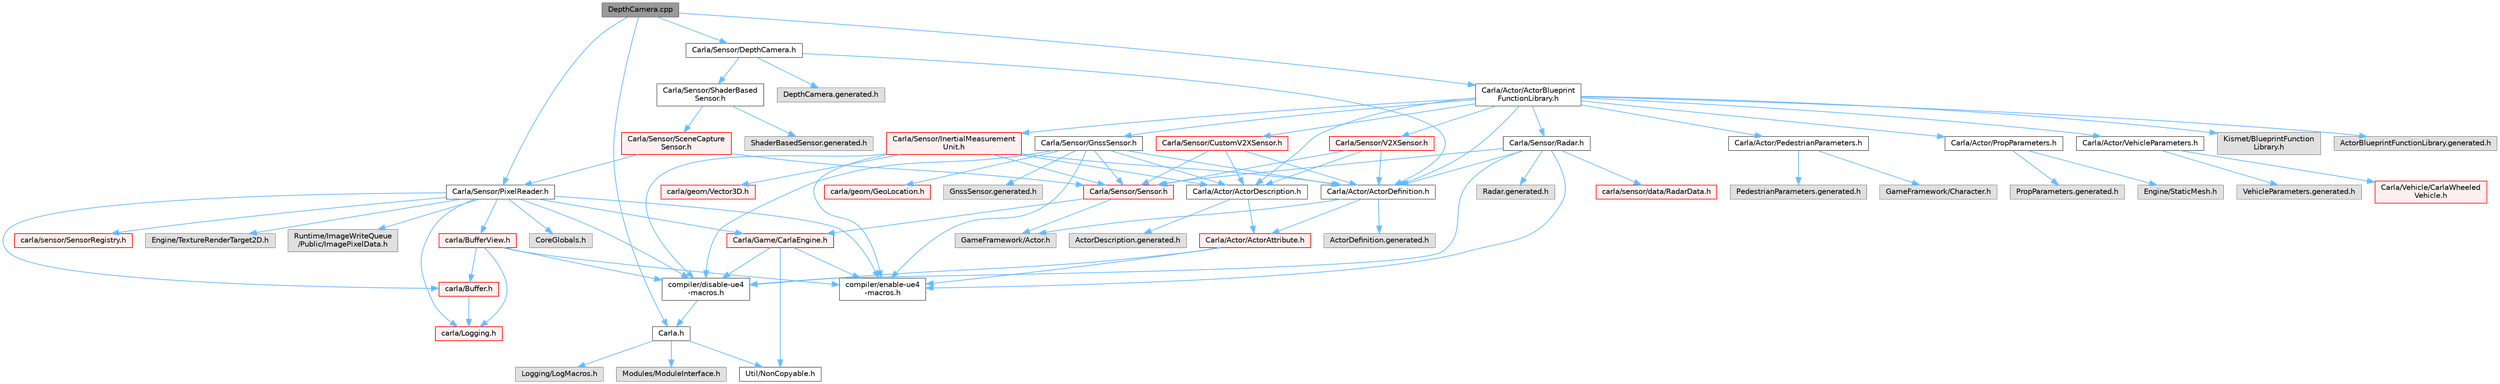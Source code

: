 digraph "DepthCamera.cpp"
{
 // INTERACTIVE_SVG=YES
 // LATEX_PDF_SIZE
  bgcolor="transparent";
  edge [fontname=Helvetica,fontsize=10,labelfontname=Helvetica,labelfontsize=10];
  node [fontname=Helvetica,fontsize=10,shape=box,height=0.2,width=0.4];
  Node1 [id="Node000001",label="DepthCamera.cpp",height=0.2,width=0.4,color="gray40", fillcolor="grey60", style="filled", fontcolor="black",tooltip=" "];
  Node1 -> Node2 [id="edge1_Node000001_Node000002",color="steelblue1",style="solid",tooltip=" "];
  Node2 [id="Node000002",label="Carla.h",height=0.2,width=0.4,color="grey40", fillcolor="white", style="filled",URL="$d7/d7d/Carla_8h.html",tooltip=" "];
  Node2 -> Node3 [id="edge2_Node000002_Node000003",color="steelblue1",style="solid",tooltip=" "];
  Node3 [id="Node000003",label="Util/NonCopyable.h",height=0.2,width=0.4,color="grey40", fillcolor="white", style="filled",URL="$d4/d57/Unreal_2CarlaUE4_2Plugins_2Carla_2Source_2Carla_2Util_2NonCopyable_8h.html",tooltip=" "];
  Node2 -> Node4 [id="edge3_Node000002_Node000004",color="steelblue1",style="solid",tooltip=" "];
  Node4 [id="Node000004",label="Logging/LogMacros.h",height=0.2,width=0.4,color="grey60", fillcolor="#E0E0E0", style="filled",tooltip=" "];
  Node2 -> Node5 [id="edge4_Node000002_Node000005",color="steelblue1",style="solid",tooltip=" "];
  Node5 [id="Node000005",label="Modules/ModuleInterface.h",height=0.2,width=0.4,color="grey60", fillcolor="#E0E0E0", style="filled",tooltip=" "];
  Node1 -> Node6 [id="edge5_Node000001_Node000006",color="steelblue1",style="solid",tooltip=" "];
  Node6 [id="Node000006",label="Carla/Sensor/DepthCamera.h",height=0.2,width=0.4,color="grey40", fillcolor="white", style="filled",URL="$da/d7d/DepthCamera_8h.html",tooltip=" "];
  Node6 -> Node7 [id="edge6_Node000006_Node000007",color="steelblue1",style="solid",tooltip=" "];
  Node7 [id="Node000007",label="Carla/Sensor/ShaderBased\lSensor.h",height=0.2,width=0.4,color="grey40", fillcolor="white", style="filled",URL="$da/d69/ShaderBasedSensor_8h.html",tooltip=" "];
  Node7 -> Node8 [id="edge7_Node000007_Node000008",color="steelblue1",style="solid",tooltip=" "];
  Node8 [id="Node000008",label="Carla/Sensor/SceneCapture\lSensor.h",height=0.2,width=0.4,color="red", fillcolor="#FFF0F0", style="filled",URL="$d8/d95/SceneCaptureSensor_8h.html",tooltip=" "];
  Node8 -> Node9 [id="edge8_Node000008_Node000009",color="steelblue1",style="solid",tooltip=" "];
  Node9 [id="Node000009",label="Carla/Sensor/PixelReader.h",height=0.2,width=0.4,color="grey40", fillcolor="white", style="filled",URL="$df/d2e/PixelReader_8h.html",tooltip=" "];
  Node9 -> Node10 [id="edge9_Node000009_Node000010",color="steelblue1",style="solid",tooltip=" "];
  Node10 [id="Node000010",label="CoreGlobals.h",height=0.2,width=0.4,color="grey60", fillcolor="#E0E0E0", style="filled",tooltip=" "];
  Node9 -> Node11 [id="edge10_Node000009_Node000011",color="steelblue1",style="solid",tooltip=" "];
  Node11 [id="Node000011",label="Engine/TextureRenderTarget2D.h",height=0.2,width=0.4,color="grey60", fillcolor="#E0E0E0", style="filled",tooltip=" "];
  Node9 -> Node12 [id="edge11_Node000009_Node000012",color="steelblue1",style="solid",tooltip=" "];
  Node12 [id="Node000012",label="Runtime/ImageWriteQueue\l/Public/ImagePixelData.h",height=0.2,width=0.4,color="grey60", fillcolor="#E0E0E0", style="filled",tooltip=" "];
  Node9 -> Node13 [id="edge12_Node000009_Node000013",color="steelblue1",style="solid",tooltip=" "];
  Node13 [id="Node000013",label="Carla/Game/CarlaEngine.h",height=0.2,width=0.4,color="red", fillcolor="#FFF0F0", style="filled",URL="$d0/d11/CarlaEngine_8h.html",tooltip=" "];
  Node13 -> Node3 [id="edge13_Node000013_Node000003",color="steelblue1",style="solid",tooltip=" "];
  Node13 -> Node18 [id="edge14_Node000013_Node000018",color="steelblue1",style="solid",tooltip=" "];
  Node18 [id="Node000018",label="compiler/disable-ue4\l-macros.h",height=0.2,width=0.4,color="grey40", fillcolor="white", style="filled",URL="$d2/d02/disable-ue4-macros_8h.html",tooltip=" "];
  Node18 -> Node2 [id="edge15_Node000018_Node000002",color="steelblue1",style="solid",tooltip=" "];
  Node13 -> Node21 [id="edge16_Node000013_Node000021",color="steelblue1",style="solid",tooltip=" "];
  Node21 [id="Node000021",label="compiler/enable-ue4\l-macros.h",height=0.2,width=0.4,color="grey40", fillcolor="white", style="filled",URL="$d9/da2/enable-ue4-macros_8h.html",tooltip=" "];
  Node9 -> Node18 [id="edge17_Node000009_Node000018",color="steelblue1",style="solid",tooltip=" "];
  Node9 -> Node107 [id="edge18_Node000009_Node000107",color="steelblue1",style="solid",tooltip=" "];
  Node107 [id="Node000107",label="carla/Logging.h",height=0.2,width=0.4,color="red", fillcolor="#FFF0F0", style="filled",URL="$de/d87/Logging_8h.html",tooltip=" "];
  Node9 -> Node102 [id="edge19_Node000009_Node000102",color="steelblue1",style="solid",tooltip=" "];
  Node102 [id="Node000102",label="carla/Buffer.h",height=0.2,width=0.4,color="red", fillcolor="#FFF0F0", style="filled",URL="$d2/dda/carla_2Buffer_8h.html",tooltip=" "];
  Node102 -> Node107 [id="edge20_Node000102_Node000107",color="steelblue1",style="solid",tooltip=" "];
  Node9 -> Node137 [id="edge21_Node000009_Node000137",color="steelblue1",style="solid",tooltip=" "];
  Node137 [id="Node000137",label="carla/BufferView.h",height=0.2,width=0.4,color="red", fillcolor="#FFF0F0", style="filled",URL="$d8/dee/BufferView_8h.html",tooltip=" "];
  Node137 -> Node102 [id="edge22_Node000137_Node000102",color="steelblue1",style="solid",tooltip=" "];
  Node137 -> Node107 [id="edge23_Node000137_Node000107",color="steelblue1",style="solid",tooltip=" "];
  Node137 -> Node21 [id="edge24_Node000137_Node000021",color="steelblue1",style="solid",tooltip=" "];
  Node137 -> Node18 [id="edge25_Node000137_Node000018",color="steelblue1",style="solid",tooltip=" "];
  Node9 -> Node113 [id="edge26_Node000009_Node000113",color="steelblue1",style="solid",tooltip=" "];
  Node113 [id="Node000113",label="carla/sensor/SensorRegistry.h",height=0.2,width=0.4,color="red", fillcolor="#FFF0F0", style="filled",URL="$d4/d03/SensorRegistry_8h.html",tooltip=" "];
  Node9 -> Node21 [id="edge27_Node000009_Node000021",color="steelblue1",style="solid",tooltip=" "];
  Node8 -> Node320 [id="edge28_Node000008_Node000320",color="steelblue1",style="solid",tooltip=" "];
  Node320 [id="Node000320",label="Carla/Sensor/Sensor.h",height=0.2,width=0.4,color="red", fillcolor="#FFF0F0", style="filled",URL="$d7/d7d/Unreal_2CarlaUE4_2Plugins_2Carla_2Source_2Carla_2Sensor_2Sensor_8h.html",tooltip=" "];
  Node320 -> Node13 [id="edge29_Node000320_Node000013",color="steelblue1",style="solid",tooltip=" "];
  Node320 -> Node219 [id="edge30_Node000320_Node000219",color="steelblue1",style="solid",tooltip=" "];
  Node219 [id="Node000219",label="GameFramework/Actor.h",height=0.2,width=0.4,color="grey60", fillcolor="#E0E0E0", style="filled",tooltip=" "];
  Node7 -> Node352 [id="edge31_Node000007_Node000352",color="steelblue1",style="solid",tooltip=" "];
  Node352 [id="Node000352",label="ShaderBasedSensor.generated.h",height=0.2,width=0.4,color="grey60", fillcolor="#E0E0E0", style="filled",tooltip=" "];
  Node6 -> Node323 [id="edge32_Node000006_Node000323",color="steelblue1",style="solid",tooltip=" "];
  Node323 [id="Node000323",label="Carla/Actor/ActorDefinition.h",height=0.2,width=0.4,color="grey40", fillcolor="white", style="filled",URL="$d0/d65/Unreal_2CarlaUE4_2Plugins_2Carla_2Source_2Carla_2Actor_2ActorDefinition_8h.html",tooltip=" "];
  Node323 -> Node17 [id="edge33_Node000323_Node000017",color="steelblue1",style="solid",tooltip=" "];
  Node17 [id="Node000017",label="Carla/Actor/ActorAttribute.h",height=0.2,width=0.4,color="red", fillcolor="#FFF0F0", style="filled",URL="$d6/d1a/Unreal_2CarlaUE4_2Plugins_2Carla_2Source_2Carla_2Actor_2ActorAttribute_8h.html",tooltip=" "];
  Node17 -> Node18 [id="edge34_Node000017_Node000018",color="steelblue1",style="solid",tooltip=" "];
  Node17 -> Node21 [id="edge35_Node000017_Node000021",color="steelblue1",style="solid",tooltip=" "];
  Node323 -> Node219 [id="edge36_Node000323_Node000219",color="steelblue1",style="solid",tooltip=" "];
  Node323 -> Node324 [id="edge37_Node000323_Node000324",color="steelblue1",style="solid",tooltip=" "];
  Node324 [id="Node000324",label="ActorDefinition.generated.h",height=0.2,width=0.4,color="grey60", fillcolor="#E0E0E0", style="filled",tooltip=" "];
  Node6 -> Node353 [id="edge38_Node000006_Node000353",color="steelblue1",style="solid",tooltip=" "];
  Node353 [id="Node000353",label="DepthCamera.generated.h",height=0.2,width=0.4,color="grey60", fillcolor="#E0E0E0", style="filled",tooltip=" "];
  Node1 -> Node354 [id="edge39_Node000001_Node000354",color="steelblue1",style="solid",tooltip=" "];
  Node354 [id="Node000354",label="Carla/Actor/ActorBlueprint\lFunctionLibrary.h",height=0.2,width=0.4,color="grey40", fillcolor="white", style="filled",URL="$d7/dda/ActorBlueprintFunctionLibrary_8h.html",tooltip=" "];
  Node354 -> Node323 [id="edge40_Node000354_Node000323",color="steelblue1",style="solid",tooltip=" "];
  Node354 -> Node16 [id="edge41_Node000354_Node000016",color="steelblue1",style="solid",tooltip=" "];
  Node16 [id="Node000016",label="Carla/Actor/ActorDescription.h",height=0.2,width=0.4,color="grey40", fillcolor="white", style="filled",URL="$d4/de6/Unreal_2CarlaUE4_2Plugins_2Carla_2Source_2Carla_2Actor_2ActorDescription_8h.html",tooltip=" "];
  Node16 -> Node17 [id="edge42_Node000016_Node000017",color="steelblue1",style="solid",tooltip=" "];
  Node16 -> Node23 [id="edge43_Node000016_Node000023",color="steelblue1",style="solid",tooltip=" "];
  Node23 [id="Node000023",label="ActorDescription.generated.h",height=0.2,width=0.4,color="grey60", fillcolor="#E0E0E0", style="filled",tooltip=" "];
  Node354 -> Node355 [id="edge44_Node000354_Node000355",color="steelblue1",style="solid",tooltip=" "];
  Node355 [id="Node000355",label="Carla/Actor/PedestrianParameters.h",height=0.2,width=0.4,color="grey40", fillcolor="white", style="filled",URL="$d5/dca/PedestrianParameters_8h.html",tooltip=" "];
  Node355 -> Node356 [id="edge45_Node000355_Node000356",color="steelblue1",style="solid",tooltip=" "];
  Node356 [id="Node000356",label="GameFramework/Character.h",height=0.2,width=0.4,color="grey60", fillcolor="#E0E0E0", style="filled",tooltip=" "];
  Node355 -> Node357 [id="edge46_Node000355_Node000357",color="steelblue1",style="solid",tooltip=" "];
  Node357 [id="Node000357",label="PedestrianParameters.generated.h",height=0.2,width=0.4,color="grey60", fillcolor="#E0E0E0", style="filled",tooltip=" "];
  Node354 -> Node358 [id="edge47_Node000354_Node000358",color="steelblue1",style="solid",tooltip=" "];
  Node358 [id="Node000358",label="Carla/Actor/PropParameters.h",height=0.2,width=0.4,color="grey40", fillcolor="white", style="filled",URL="$dc/d01/PropParameters_8h.html",tooltip=" "];
  Node358 -> Node359 [id="edge48_Node000358_Node000359",color="steelblue1",style="solid",tooltip=" "];
  Node359 [id="Node000359",label="Engine/StaticMesh.h",height=0.2,width=0.4,color="grey60", fillcolor="#E0E0E0", style="filled",tooltip=" "];
  Node358 -> Node360 [id="edge49_Node000358_Node000360",color="steelblue1",style="solid",tooltip=" "];
  Node360 [id="Node000360",label="PropParameters.generated.h",height=0.2,width=0.4,color="grey60", fillcolor="#E0E0E0", style="filled",tooltip=" "];
  Node354 -> Node361 [id="edge50_Node000354_Node000361",color="steelblue1",style="solid",tooltip=" "];
  Node361 [id="Node000361",label="Carla/Actor/VehicleParameters.h",height=0.2,width=0.4,color="grey40", fillcolor="white", style="filled",URL="$d1/d1b/VehicleParameters_8h.html",tooltip=" "];
  Node361 -> Node41 [id="edge51_Node000361_Node000041",color="steelblue1",style="solid",tooltip=" "];
  Node41 [id="Node000041",label="Carla/Vehicle/CarlaWheeled\lVehicle.h",height=0.2,width=0.4,color="red", fillcolor="#FFF0F0", style="filled",URL="$d3/d00/CarlaWheeledVehicle_8h.html",tooltip=" "];
  Node361 -> Node362 [id="edge52_Node000361_Node000362",color="steelblue1",style="solid",tooltip=" "];
  Node362 [id="Node000362",label="VehicleParameters.generated.h",height=0.2,width=0.4,color="grey60", fillcolor="#E0E0E0", style="filled",tooltip=" "];
  Node354 -> Node363 [id="edge53_Node000354_Node000363",color="steelblue1",style="solid",tooltip=" "];
  Node363 [id="Node000363",label="Carla/Sensor/GnssSensor.h",height=0.2,width=0.4,color="grey40", fillcolor="white", style="filled",URL="$d9/d73/GnssSensor_8h.html",tooltip=" "];
  Node363 -> Node320 [id="edge54_Node000363_Node000320",color="steelblue1",style="solid",tooltip=" "];
  Node363 -> Node323 [id="edge55_Node000363_Node000323",color="steelblue1",style="solid",tooltip=" "];
  Node363 -> Node16 [id="edge56_Node000363_Node000016",color="steelblue1",style="solid",tooltip=" "];
  Node363 -> Node18 [id="edge57_Node000363_Node000018",color="steelblue1",style="solid",tooltip=" "];
  Node363 -> Node167 [id="edge58_Node000363_Node000167",color="steelblue1",style="solid",tooltip=" "];
  Node167 [id="Node000167",label="carla/geom/GeoLocation.h",height=0.2,width=0.4,color="red", fillcolor="#FFF0F0", style="filled",URL="$d7/d86/GeoLocation_8h.html",tooltip=" "];
  Node363 -> Node21 [id="edge59_Node000363_Node000021",color="steelblue1",style="solid",tooltip=" "];
  Node363 -> Node364 [id="edge60_Node000363_Node000364",color="steelblue1",style="solid",tooltip=" "];
  Node364 [id="Node000364",label="GnssSensor.generated.h",height=0.2,width=0.4,color="grey60", fillcolor="#E0E0E0", style="filled",tooltip=" "];
  Node354 -> Node365 [id="edge61_Node000354_Node000365",color="steelblue1",style="solid",tooltip=" "];
  Node365 [id="Node000365",label="Carla/Sensor/Radar.h",height=0.2,width=0.4,color="grey40", fillcolor="white", style="filled",URL="$d6/de9/Radar_8h.html",tooltip=" "];
  Node365 -> Node320 [id="edge62_Node000365_Node000320",color="steelblue1",style="solid",tooltip=" "];
  Node365 -> Node323 [id="edge63_Node000365_Node000323",color="steelblue1",style="solid",tooltip=" "];
  Node365 -> Node18 [id="edge64_Node000365_Node000018",color="steelblue1",style="solid",tooltip=" "];
  Node365 -> Node180 [id="edge65_Node000365_Node000180",color="steelblue1",style="solid",tooltip=" "];
  Node180 [id="Node000180",label="carla/sensor/data/RadarData.h",height=0.2,width=0.4,color="red", fillcolor="#FFF0F0", style="filled",URL="$d5/dc7/RadarData_8h.html",tooltip=" "];
  Node365 -> Node21 [id="edge66_Node000365_Node000021",color="steelblue1",style="solid",tooltip=" "];
  Node365 -> Node366 [id="edge67_Node000365_Node000366",color="steelblue1",style="solid",tooltip=" "];
  Node366 [id="Node000366",label="Radar.generated.h",height=0.2,width=0.4,color="grey60", fillcolor="#E0E0E0", style="filled",tooltip=" "];
  Node354 -> Node367 [id="edge68_Node000354_Node000367",color="steelblue1",style="solid",tooltip=" "];
  Node367 [id="Node000367",label="Carla/Sensor/InertialMeasurement\lUnit.h",height=0.2,width=0.4,color="red", fillcolor="#FFF0F0", style="filled",URL="$d7/dfa/InertialMeasurementUnit_8h.html",tooltip=" "];
  Node367 -> Node320 [id="edge69_Node000367_Node000320",color="steelblue1",style="solid",tooltip=" "];
  Node367 -> Node323 [id="edge70_Node000367_Node000323",color="steelblue1",style="solid",tooltip=" "];
  Node367 -> Node16 [id="edge71_Node000367_Node000016",color="steelblue1",style="solid",tooltip=" "];
  Node367 -> Node18 [id="edge72_Node000367_Node000018",color="steelblue1",style="solid",tooltip=" "];
  Node367 -> Node128 [id="edge73_Node000367_Node000128",color="steelblue1",style="solid",tooltip=" "];
  Node128 [id="Node000128",label="carla/geom/Vector3D.h",height=0.2,width=0.4,color="red", fillcolor="#FFF0F0", style="filled",URL="$de/d70/geom_2Vector3D_8h.html",tooltip=" "];
  Node367 -> Node21 [id="edge74_Node000367_Node000021",color="steelblue1",style="solid",tooltip=" "];
  Node354 -> Node369 [id="edge75_Node000354_Node000369",color="steelblue1",style="solid",tooltip=" "];
  Node369 [id="Node000369",label="Carla/Sensor/V2XSensor.h",height=0.2,width=0.4,color="red", fillcolor="#FFF0F0", style="filled",URL="$d1/d71/V2XSensor_8h.html",tooltip=" "];
  Node369 -> Node320 [id="edge76_Node000369_Node000320",color="steelblue1",style="solid",tooltip=" "];
  Node369 -> Node323 [id="edge77_Node000369_Node000323",color="steelblue1",style="solid",tooltip=" "];
  Node369 -> Node16 [id="edge78_Node000369_Node000016",color="steelblue1",style="solid",tooltip=" "];
  Node354 -> Node374 [id="edge79_Node000354_Node000374",color="steelblue1",style="solid",tooltip=" "];
  Node374 [id="Node000374",label="Carla/Sensor/CustomV2XSensor.h",height=0.2,width=0.4,color="red", fillcolor="#FFF0F0", style="filled",URL="$df/d4b/CustomV2XSensor_8h.html",tooltip=" "];
  Node374 -> Node320 [id="edge80_Node000374_Node000320",color="steelblue1",style="solid",tooltip=" "];
  Node374 -> Node323 [id="edge81_Node000374_Node000323",color="steelblue1",style="solid",tooltip=" "];
  Node374 -> Node16 [id="edge82_Node000374_Node000016",color="steelblue1",style="solid",tooltip=" "];
  Node354 -> Node308 [id="edge83_Node000354_Node000308",color="steelblue1",style="solid",tooltip=" "];
  Node308 [id="Node000308",label="Kismet/BlueprintFunction\lLibrary.h",height=0.2,width=0.4,color="grey60", fillcolor="#E0E0E0", style="filled",tooltip=" "];
  Node354 -> Node376 [id="edge84_Node000354_Node000376",color="steelblue1",style="solid",tooltip=" "];
  Node376 [id="Node000376",label="ActorBlueprintFunctionLibrary.generated.h",height=0.2,width=0.4,color="grey60", fillcolor="#E0E0E0", style="filled",tooltip=" "];
  Node1 -> Node9 [id="edge85_Node000001_Node000009",color="steelblue1",style="solid",tooltip=" "];
}
